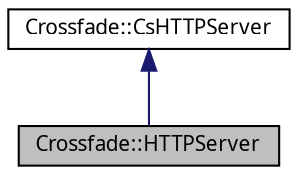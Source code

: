 digraph G
{
  edge [fontname="FreeSans.ttf",fontsize=10,labelfontname="FreeSans.ttf",labelfontsize=10];
  node [fontname="FreeSans.ttf",fontsize=10,shape=record];
  Node1 [label="Crossfade::HTTPServer",height=0.2,width=0.4,color="black", fillcolor="grey75", style="filled" fontcolor="black"];
  Node2 -> Node1 [dir=back,color="midnightblue",fontsize=10,style="solid",fontname="FreeSans.ttf"];
  Node2 [label="Crossfade::CsHTTPServer",height=0.2,width=0.4,color="black", fillcolor="white", style="filled",URL="$class_crossfade_1_1_cs_h_t_t_p_server.html",tooltip="Summary description for CsHTTPServer."];
}
